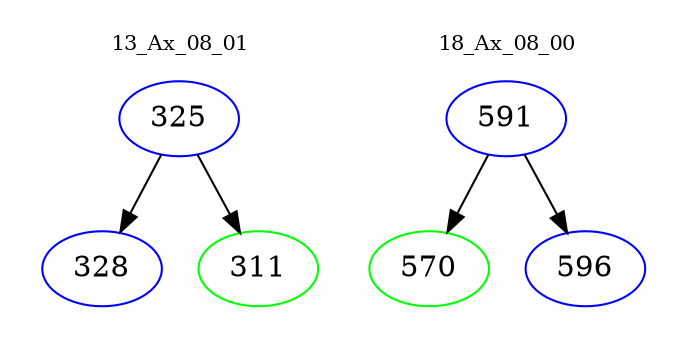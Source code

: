 digraph{
subgraph cluster_0 {
color = white
label = "13_Ax_08_01";
fontsize=10;
T0_325 [label="325", color="blue"]
T0_325 -> T0_328 [color="black"]
T0_328 [label="328", color="blue"]
T0_325 -> T0_311 [color="black"]
T0_311 [label="311", color="green"]
}
subgraph cluster_1 {
color = white
label = "18_Ax_08_00";
fontsize=10;
T1_591 [label="591", color="blue"]
T1_591 -> T1_570 [color="black"]
T1_570 [label="570", color="green"]
T1_591 -> T1_596 [color="black"]
T1_596 [label="596", color="blue"]
}
}
